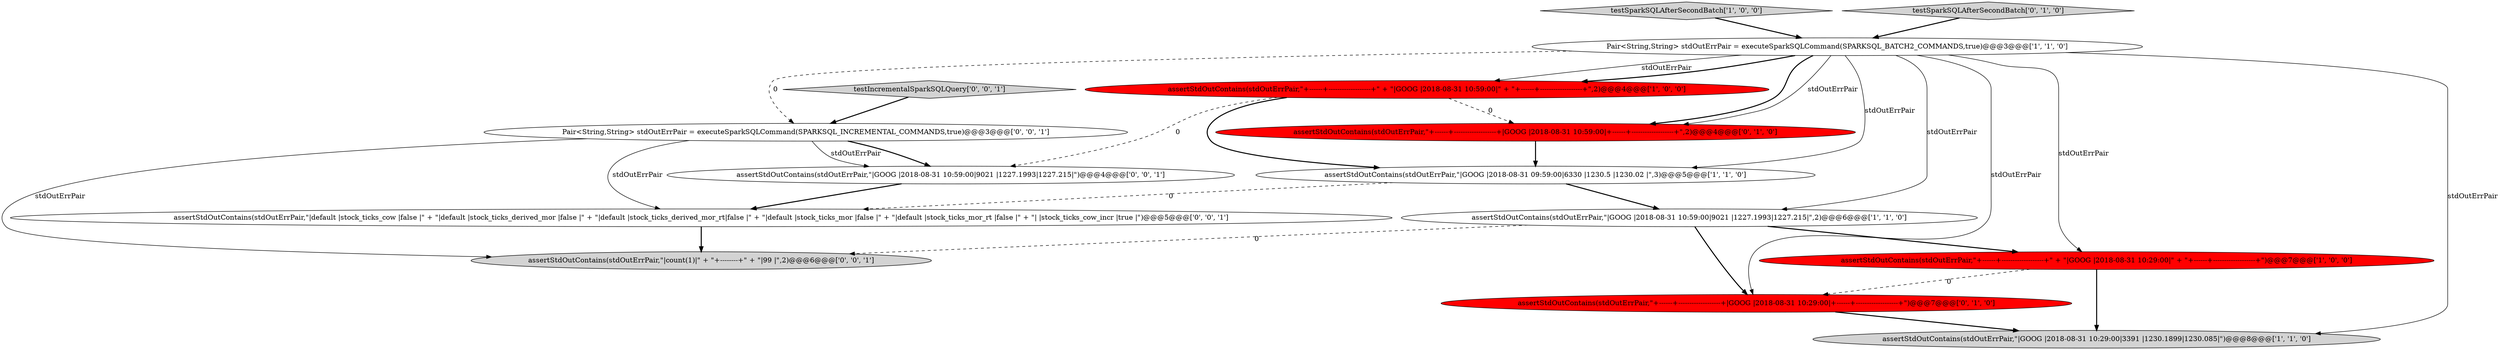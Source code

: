 digraph {
9 [style = filled, label = "assertStdOutContains(stdOutErrPair,\"+------+-------------------+|GOOG |2018-08-31 10:59:00|+------+-------------------+\",2)@@@4@@@['0', '1', '0']", fillcolor = red, shape = ellipse image = "AAA1AAABBB2BBB"];
14 [style = filled, label = "assertStdOutContains(stdOutErrPair,\"|default |stock_ticks_cow |false |\" + \"|default |stock_ticks_derived_mor |false |\" + \"|default |stock_ticks_derived_mor_rt|false |\" + \"|default |stock_ticks_mor |false |\" + \"|default |stock_ticks_mor_rt |false |\" + \"| |stock_ticks_cow_incr |true |\")@@@5@@@['0', '0', '1']", fillcolor = white, shape = ellipse image = "AAA0AAABBB3BBB"];
1 [style = filled, label = "assertStdOutContains(stdOutErrPair,\"|GOOG |2018-08-31 09:59:00|6330 |1230.5 |1230.02 |\",3)@@@5@@@['1', '1', '0']", fillcolor = white, shape = ellipse image = "AAA0AAABBB1BBB"];
13 [style = filled, label = "assertStdOutContains(stdOutErrPair,\"|GOOG |2018-08-31 10:59:00|9021 |1227.1993|1227.215|\")@@@4@@@['0', '0', '1']", fillcolor = white, shape = ellipse image = "AAA0AAABBB3BBB"];
3 [style = filled, label = "assertStdOutContains(stdOutErrPair,\"+------+-------------------+\" + \"|GOOG |2018-08-31 10:29:00|\" + \"+------+-------------------+\")@@@7@@@['1', '0', '0']", fillcolor = red, shape = ellipse image = "AAA1AAABBB1BBB"];
4 [style = filled, label = "assertStdOutContains(stdOutErrPair,\"|GOOG |2018-08-31 10:59:00|9021 |1227.1993|1227.215|\",2)@@@6@@@['1', '1', '0']", fillcolor = white, shape = ellipse image = "AAA0AAABBB1BBB"];
0 [style = filled, label = "testSparkSQLAfterSecondBatch['1', '0', '0']", fillcolor = lightgray, shape = diamond image = "AAA0AAABBB1BBB"];
2 [style = filled, label = "assertStdOutContains(stdOutErrPair,\"+------+-------------------+\" + \"|GOOG |2018-08-31 10:59:00|\" + \"+------+-------------------+\",2)@@@4@@@['1', '0', '0']", fillcolor = red, shape = ellipse image = "AAA1AAABBB1BBB"];
7 [style = filled, label = "assertStdOutContains(stdOutErrPair,\"+------+-------------------+|GOOG |2018-08-31 10:29:00|+------+-------------------+\")@@@7@@@['0', '1', '0']", fillcolor = red, shape = ellipse image = "AAA1AAABBB2BBB"];
6 [style = filled, label = "assertStdOutContains(stdOutErrPair,\"|GOOG |2018-08-31 10:29:00|3391 |1230.1899|1230.085|\")@@@8@@@['1', '1', '0']", fillcolor = lightgray, shape = ellipse image = "AAA0AAABBB1BBB"];
10 [style = filled, label = "assertStdOutContains(stdOutErrPair,\"|count(1)|\" + \"+--------+\" + \"|99 |\",2)@@@6@@@['0', '0', '1']", fillcolor = lightgray, shape = ellipse image = "AAA0AAABBB3BBB"];
11 [style = filled, label = "testIncrementalSparkSQLQuery['0', '0', '1']", fillcolor = lightgray, shape = diamond image = "AAA0AAABBB3BBB"];
12 [style = filled, label = "Pair<String,String> stdOutErrPair = executeSparkSQLCommand(SPARKSQL_INCREMENTAL_COMMANDS,true)@@@3@@@['0', '0', '1']", fillcolor = white, shape = ellipse image = "AAA0AAABBB3BBB"];
5 [style = filled, label = "Pair<String,String> stdOutErrPair = executeSparkSQLCommand(SPARKSQL_BATCH2_COMMANDS,true)@@@3@@@['1', '1', '0']", fillcolor = white, shape = ellipse image = "AAA0AAABBB1BBB"];
8 [style = filled, label = "testSparkSQLAfterSecondBatch['0', '1', '0']", fillcolor = lightgray, shape = diamond image = "AAA0AAABBB2BBB"];
4->3 [style = bold, label=""];
1->4 [style = bold, label=""];
5->12 [style = dashed, label="0"];
5->9 [style = bold, label=""];
1->14 [style = dashed, label="0"];
12->10 [style = solid, label="stdOutErrPair"];
5->2 [style = solid, label="stdOutErrPair"];
3->7 [style = dashed, label="0"];
2->1 [style = bold, label=""];
14->10 [style = bold, label=""];
3->6 [style = bold, label=""];
11->12 [style = bold, label=""];
12->14 [style = solid, label="stdOutErrPair"];
5->9 [style = solid, label="stdOutErrPair"];
5->7 [style = solid, label="stdOutErrPair"];
4->7 [style = bold, label=""];
5->3 [style = solid, label="stdOutErrPair"];
12->13 [style = bold, label=""];
5->1 [style = solid, label="stdOutErrPair"];
12->13 [style = solid, label="stdOutErrPair"];
5->2 [style = bold, label=""];
5->4 [style = solid, label="stdOutErrPair"];
8->5 [style = bold, label=""];
2->9 [style = dashed, label="0"];
2->13 [style = dashed, label="0"];
5->6 [style = solid, label="stdOutErrPair"];
7->6 [style = bold, label=""];
9->1 [style = bold, label=""];
4->10 [style = dashed, label="0"];
13->14 [style = bold, label=""];
0->5 [style = bold, label=""];
}
